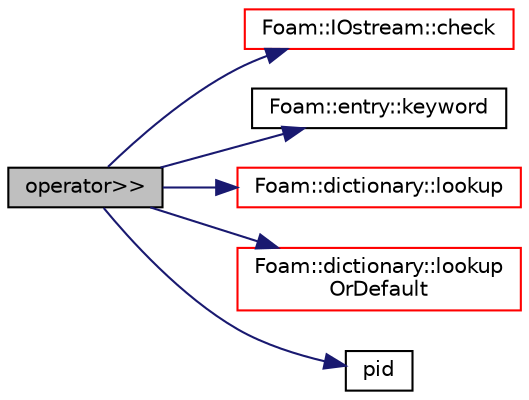 digraph "operator&gt;&gt;"
{
  bgcolor="transparent";
  edge [fontname="Helvetica",fontsize="10",labelfontname="Helvetica",labelfontsize="10"];
  node [fontname="Helvetica",fontsize="10",shape=record];
  rankdir="LR";
  Node9274 [label="operator\>\>",height=0.2,width=0.4,color="black", fillcolor="grey75", style="filled", fontcolor="black"];
  Node9274 -> Node9275 [color="midnightblue",fontsize="10",style="solid",fontname="Helvetica"];
  Node9275 [label="Foam::IOstream::check",height=0.2,width=0.4,color="red",URL="$a27333.html#a367eb3425fc4e8270e2aa961df8ac8a5",tooltip="Check IOstream status for given operation. "];
  Node9274 -> Node9281 [color="midnightblue",fontsize="10",style="solid",fontname="Helvetica"];
  Node9281 [label="Foam::entry::keyword",height=0.2,width=0.4,color="black",URL="$a27137.html#a524d765e79e84690b9c13f55191b85c7",tooltip="Return keyword. "];
  Node9274 -> Node9326 [color="midnightblue",fontsize="10",style="solid",fontname="Helvetica"];
  Node9326 [label="Foam::dictionary::lookup",height=0.2,width=0.4,color="red",URL="$a27129.html#a6a0727fa523e48977e27348663def509",tooltip="Find and return an entry data stream. "];
  Node9274 -> Node9453 [color="midnightblue",fontsize="10",style="solid",fontname="Helvetica"];
  Node9453 [label="Foam::dictionary::lookup\lOrDefault",height=0.2,width=0.4,color="red",URL="$a27129.html#a69ee064dcc6d649df523e02e5c242922",tooltip="Find and return a T,. "];
  Node9274 -> Node9574 [color="midnightblue",fontsize="10",style="solid",fontname="Helvetica"];
  Node9574 [label="pid",height=0.2,width=0.4,color="black",URL="$a21851.html#ab621fe2533a48ef515cd6477f3aec992",tooltip="Return the PID of this process. "];
}
